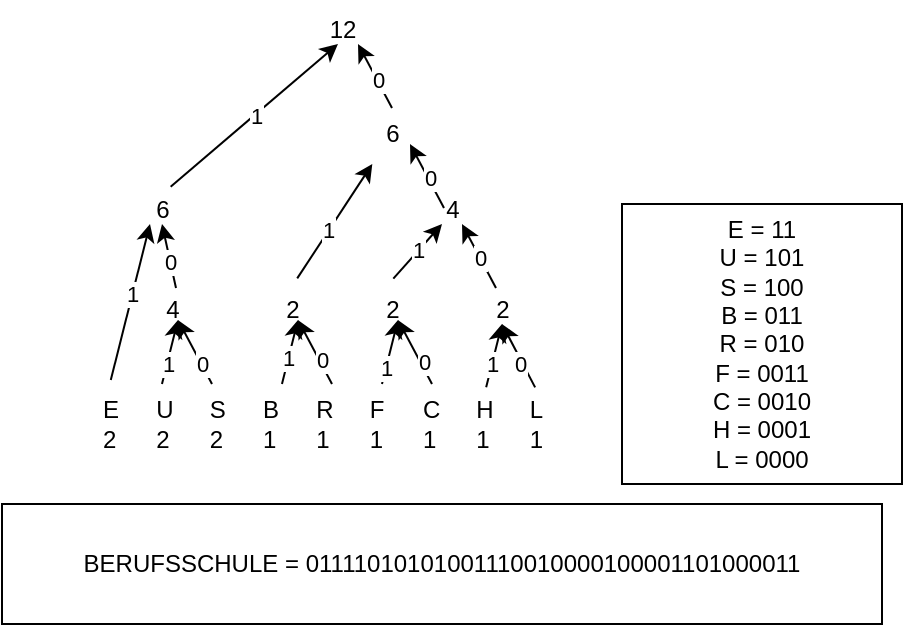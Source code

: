 <mxfile version="27.0.6">
  <diagram name="Page-1" id="kVJcbrA66kRifm9ryKdU">
    <mxGraphModel dx="751" dy="403" grid="1" gridSize="10" guides="1" tooltips="1" connect="1" arrows="1" fold="1" page="1" pageScale="1" pageWidth="850" pageHeight="1100" math="0" shadow="0">
      <root>
        <mxCell id="0" />
        <mxCell id="1" parent="0" />
        <mxCell id="QJYJSjYAzRtOkRn06Br5-1" value="&lt;div&gt;E&lt;span style=&quot;white-space: pre;&quot;&gt;&#x9;&lt;/span&gt;U&lt;span style=&quot;white-space: pre;&quot;&gt;&#x9;&lt;/span&gt;S&lt;span style=&quot;white-space: pre;&quot;&gt;&#x9;&lt;/span&gt;B&lt;span style=&quot;white-space: pre;&quot;&gt;&#x9;&lt;/span&gt;R&lt;span style=&quot;white-space: pre;&quot;&gt;&#x9;&lt;/span&gt;F&lt;span style=&quot;white-space: pre;&quot;&gt;&#x9;&lt;/span&gt;C&lt;span style=&quot;white-space: pre;&quot;&gt;&#x9;&lt;/span&gt;H&lt;span style=&quot;white-space: pre;&quot;&gt;&#x9;&lt;/span&gt;L&lt;/div&gt;&lt;div&gt;2&lt;span style=&quot;white-space: pre;&quot;&gt;&#x9;&lt;/span&gt;2&lt;span style=&quot;white-space: pre;&quot;&gt;&#x9;&lt;/span&gt;2&lt;span style=&quot;white-space: pre;&quot;&gt;&#x9;&lt;/span&gt;1&lt;span style=&quot;white-space: pre;&quot;&gt;&#x9;&lt;/span&gt;1&lt;span style=&quot;white-space: pre;&quot;&gt;&lt;span style=&quot;white-space: pre;&quot;&gt;&#x9;&lt;/span&gt;1&#x9;&lt;/span&gt;1&lt;span style=&quot;white-space: pre;&quot;&gt;&#x9;&lt;/span&gt;1&lt;span style=&quot;white-space: pre;&quot;&gt;&#x9;&lt;/span&gt;1&lt;/div&gt;" style="text;html=1;align=center;verticalAlign=middle;resizable=0;points=[];autosize=1;strokeColor=none;fillColor=none;" vertex="1" parent="1">
          <mxGeometry x="270" y="400" width="240" height="40" as="geometry" />
        </mxCell>
        <mxCell id="QJYJSjYAzRtOkRn06Br5-6" value="" style="endArrow=classic;html=1;rounded=0;exitX=0.944;exitY=0.042;exitDx=0;exitDy=0;exitPerimeter=0;" edge="1" parent="1" source="QJYJSjYAzRtOkRn06Br5-1">
          <mxGeometry width="50" height="50" relative="1" as="geometry">
            <mxPoint x="430" y="380" as="sourcePoint" />
            <mxPoint x="480" y="370" as="targetPoint" />
          </mxGeometry>
        </mxCell>
        <mxCell id="QJYJSjYAzRtOkRn06Br5-44" value="0" style="edgeLabel;html=1;align=center;verticalAlign=middle;resizable=0;points=[];" vertex="1" connectable="0" parent="QJYJSjYAzRtOkRn06Br5-6">
          <mxGeometry x="-0.201" y="1" relative="1" as="geometry">
            <mxPoint as="offset" />
          </mxGeometry>
        </mxCell>
        <mxCell id="QJYJSjYAzRtOkRn06Br5-7" value="" style="endArrow=classic;html=1;rounded=0;exitX=0.842;exitY=0.042;exitDx=0;exitDy=0;exitPerimeter=0;" edge="1" parent="1" source="QJYJSjYAzRtOkRn06Br5-1">
          <mxGeometry width="50" height="50" relative="1" as="geometry">
            <mxPoint x="497" y="412" as="sourcePoint" />
            <mxPoint x="480" y="370" as="targetPoint" />
          </mxGeometry>
        </mxCell>
        <mxCell id="QJYJSjYAzRtOkRn06Br5-43" value="1" style="edgeLabel;html=1;align=center;verticalAlign=middle;resizable=0;points=[];" vertex="1" connectable="0" parent="QJYJSjYAzRtOkRn06Br5-7">
          <mxGeometry x="-0.248" relative="1" as="geometry">
            <mxPoint as="offset" />
          </mxGeometry>
        </mxCell>
        <mxCell id="QJYJSjYAzRtOkRn06Br5-8" value="2" style="text;html=1;align=center;verticalAlign=middle;resizable=0;points=[];autosize=1;strokeColor=none;fillColor=none;" vertex="1" parent="1">
          <mxGeometry x="465" y="348" width="30" height="30" as="geometry" />
        </mxCell>
        <mxCell id="QJYJSjYAzRtOkRn06Br5-9" value="" style="endArrow=classic;html=1;rounded=0;exitX=0.944;exitY=0.042;exitDx=0;exitDy=0;exitPerimeter=0;" edge="1" parent="1">
          <mxGeometry width="50" height="50" relative="1" as="geometry">
            <mxPoint x="445" y="400" as="sourcePoint" />
            <mxPoint x="428" y="368" as="targetPoint" />
          </mxGeometry>
        </mxCell>
        <mxCell id="QJYJSjYAzRtOkRn06Br5-42" value="0" style="edgeLabel;html=1;align=center;verticalAlign=middle;resizable=0;points=[];" vertex="1" connectable="0" parent="QJYJSjYAzRtOkRn06Br5-9">
          <mxGeometry x="-0.343" y="-1" relative="1" as="geometry">
            <mxPoint as="offset" />
          </mxGeometry>
        </mxCell>
        <mxCell id="QJYJSjYAzRtOkRn06Br5-10" value="" style="endArrow=classic;html=1;rounded=0;exitX=0.842;exitY=0.042;exitDx=0;exitDy=0;exitPerimeter=0;" edge="1" parent="1">
          <mxGeometry width="50" height="50" relative="1" as="geometry">
            <mxPoint x="420" y="400" as="sourcePoint" />
            <mxPoint x="428" y="368" as="targetPoint" />
          </mxGeometry>
        </mxCell>
        <mxCell id="QJYJSjYAzRtOkRn06Br5-41" value="1" style="edgeLabel;html=1;align=center;verticalAlign=middle;resizable=0;points=[];" vertex="1" connectable="0" parent="QJYJSjYAzRtOkRn06Br5-10">
          <mxGeometry x="-0.485" relative="1" as="geometry">
            <mxPoint as="offset" />
          </mxGeometry>
        </mxCell>
        <mxCell id="QJYJSjYAzRtOkRn06Br5-11" value="2" style="text;html=1;align=center;verticalAlign=middle;resizable=0;points=[];autosize=1;strokeColor=none;fillColor=none;" vertex="1" parent="1">
          <mxGeometry x="410" y="348" width="30" height="30" as="geometry" />
        </mxCell>
        <mxCell id="QJYJSjYAzRtOkRn06Br5-12" value="" style="endArrow=classic;html=1;rounded=0;exitX=0.944;exitY=0.042;exitDx=0;exitDy=0;exitPerimeter=0;" edge="1" parent="1">
          <mxGeometry width="50" height="50" relative="1" as="geometry">
            <mxPoint x="395" y="400" as="sourcePoint" />
            <mxPoint x="378" y="368" as="targetPoint" />
          </mxGeometry>
        </mxCell>
        <mxCell id="QJYJSjYAzRtOkRn06Br5-40" value="0" style="edgeLabel;html=1;align=center;verticalAlign=middle;resizable=0;points=[];" vertex="1" connectable="0" parent="QJYJSjYAzRtOkRn06Br5-12">
          <mxGeometry x="-0.261" y="-1" relative="1" as="geometry">
            <mxPoint as="offset" />
          </mxGeometry>
        </mxCell>
        <mxCell id="QJYJSjYAzRtOkRn06Br5-13" value="" style="endArrow=classic;html=1;rounded=0;exitX=0.842;exitY=0.042;exitDx=0;exitDy=0;exitPerimeter=0;" edge="1" parent="1">
          <mxGeometry width="50" height="50" relative="1" as="geometry">
            <mxPoint x="370" y="400" as="sourcePoint" />
            <mxPoint x="378" y="368" as="targetPoint" />
          </mxGeometry>
        </mxCell>
        <mxCell id="QJYJSjYAzRtOkRn06Br5-39" value="1" style="edgeLabel;html=1;align=center;verticalAlign=middle;resizable=0;points=[];" vertex="1" connectable="0" parent="QJYJSjYAzRtOkRn06Br5-13">
          <mxGeometry x="-0.186" y="1" relative="1" as="geometry">
            <mxPoint as="offset" />
          </mxGeometry>
        </mxCell>
        <mxCell id="QJYJSjYAzRtOkRn06Br5-14" value="2" style="text;html=1;align=center;verticalAlign=middle;resizable=0;points=[];autosize=1;strokeColor=none;fillColor=none;" vertex="1" parent="1">
          <mxGeometry x="360" y="348" width="30" height="30" as="geometry" />
        </mxCell>
        <mxCell id="QJYJSjYAzRtOkRn06Br5-15" value="" style="endArrow=classic;html=1;rounded=0;exitX=0.944;exitY=0.042;exitDx=0;exitDy=0;exitPerimeter=0;" edge="1" parent="1">
          <mxGeometry width="50" height="50" relative="1" as="geometry">
            <mxPoint x="477" y="352" as="sourcePoint" />
            <mxPoint x="460" y="320" as="targetPoint" />
          </mxGeometry>
        </mxCell>
        <mxCell id="QJYJSjYAzRtOkRn06Br5-45" value="0" style="edgeLabel;html=1;align=center;verticalAlign=middle;resizable=0;points=[];" vertex="1" connectable="0" parent="QJYJSjYAzRtOkRn06Br5-15">
          <mxGeometry x="-0.069" relative="1" as="geometry">
            <mxPoint as="offset" />
          </mxGeometry>
        </mxCell>
        <mxCell id="QJYJSjYAzRtOkRn06Br5-16" value="" style="endArrow=classic;html=1;rounded=0;exitX=0.522;exitY=-0.022;exitDx=0;exitDy=0;exitPerimeter=0;" edge="1" parent="1" source="QJYJSjYAzRtOkRn06Br5-11">
          <mxGeometry width="50" height="50" relative="1" as="geometry">
            <mxPoint x="442" y="352" as="sourcePoint" />
            <mxPoint x="450" y="320" as="targetPoint" />
          </mxGeometry>
        </mxCell>
        <mxCell id="QJYJSjYAzRtOkRn06Br5-46" value="1" style="edgeLabel;html=1;align=center;verticalAlign=middle;resizable=0;points=[];" vertex="1" connectable="0" parent="QJYJSjYAzRtOkRn06Br5-16">
          <mxGeometry x="0.05" y="1" relative="1" as="geometry">
            <mxPoint as="offset" />
          </mxGeometry>
        </mxCell>
        <mxCell id="QJYJSjYAzRtOkRn06Br5-17" value="4" style="text;html=1;align=center;verticalAlign=middle;resizable=0;points=[];autosize=1;strokeColor=none;fillColor=none;" vertex="1" parent="1">
          <mxGeometry x="440" y="298" width="30" height="30" as="geometry" />
        </mxCell>
        <mxCell id="QJYJSjYAzRtOkRn06Br5-19" value="" style="endArrow=classic;html=1;rounded=0;exitX=0.587;exitY=-0.027;exitDx=0;exitDy=0;exitPerimeter=0;" edge="1" parent="1" source="QJYJSjYAzRtOkRn06Br5-14" target="QJYJSjYAzRtOkRn06Br5-29">
          <mxGeometry width="50" height="50" relative="1" as="geometry">
            <mxPoint x="374" y="347" as="sourcePoint" />
            <mxPoint x="398" y="320" as="targetPoint" />
          </mxGeometry>
        </mxCell>
        <mxCell id="QJYJSjYAzRtOkRn06Br5-49" value="1" style="edgeLabel;html=1;align=center;verticalAlign=middle;resizable=0;points=[];" vertex="1" connectable="0" parent="QJYJSjYAzRtOkRn06Br5-19">
          <mxGeometry x="-0.162" y="1" relative="1" as="geometry">
            <mxPoint as="offset" />
          </mxGeometry>
        </mxCell>
        <mxCell id="QJYJSjYAzRtOkRn06Br5-21" value="" style="endArrow=classic;html=1;rounded=0;exitX=0.944;exitY=0.042;exitDx=0;exitDy=0;exitPerimeter=0;" edge="1" parent="1">
          <mxGeometry width="50" height="50" relative="1" as="geometry">
            <mxPoint x="317" y="352" as="sourcePoint" />
            <mxPoint x="310" y="320" as="targetPoint" />
          </mxGeometry>
        </mxCell>
        <mxCell id="QJYJSjYAzRtOkRn06Br5-36" value="0" style="edgeLabel;html=1;align=center;verticalAlign=middle;resizable=0;points=[];" vertex="1" connectable="0" parent="QJYJSjYAzRtOkRn06Br5-21">
          <mxGeometry x="-0.181" relative="1" as="geometry">
            <mxPoint as="offset" />
          </mxGeometry>
        </mxCell>
        <mxCell id="QJYJSjYAzRtOkRn06Br5-22" value="" style="endArrow=classic;html=1;rounded=0;exitX=0.06;exitY=-0.05;exitDx=0;exitDy=0;exitPerimeter=0;" edge="1" parent="1" source="QJYJSjYAzRtOkRn06Br5-1">
          <mxGeometry width="50" height="50" relative="1" as="geometry">
            <mxPoint x="280" y="347" as="sourcePoint" />
            <mxPoint x="304" y="320" as="targetPoint" />
          </mxGeometry>
        </mxCell>
        <mxCell id="QJYJSjYAzRtOkRn06Br5-35" value="1" style="edgeLabel;html=1;align=center;verticalAlign=middle;resizable=0;points=[];" vertex="1" connectable="0" parent="QJYJSjYAzRtOkRn06Br5-22">
          <mxGeometry x="0.105" y="1" relative="1" as="geometry">
            <mxPoint as="offset" />
          </mxGeometry>
        </mxCell>
        <mxCell id="QJYJSjYAzRtOkRn06Br5-23" value="" style="endArrow=classic;html=1;rounded=0;exitX=0.944;exitY=0.042;exitDx=0;exitDy=0;exitPerimeter=0;" edge="1" parent="1">
          <mxGeometry width="50" height="50" relative="1" as="geometry">
            <mxPoint x="335" y="400" as="sourcePoint" />
            <mxPoint x="318" y="368" as="targetPoint" />
          </mxGeometry>
        </mxCell>
        <mxCell id="QJYJSjYAzRtOkRn06Br5-38" value="0" style="edgeLabel;html=1;align=center;verticalAlign=middle;resizable=0;points=[];" vertex="1" connectable="0" parent="QJYJSjYAzRtOkRn06Br5-23">
          <mxGeometry x="-0.342" relative="1" as="geometry">
            <mxPoint as="offset" />
          </mxGeometry>
        </mxCell>
        <mxCell id="QJYJSjYAzRtOkRn06Br5-24" value="" style="endArrow=classic;html=1;rounded=0;exitX=0.842;exitY=0.042;exitDx=0;exitDy=0;exitPerimeter=0;" edge="1" parent="1">
          <mxGeometry width="50" height="50" relative="1" as="geometry">
            <mxPoint x="310" y="400" as="sourcePoint" />
            <mxPoint x="318" y="368" as="targetPoint" />
          </mxGeometry>
        </mxCell>
        <mxCell id="QJYJSjYAzRtOkRn06Br5-37" value="1" style="edgeLabel;html=1;align=center;verticalAlign=middle;resizable=0;points=[];" vertex="1" connectable="0" parent="QJYJSjYAzRtOkRn06Br5-24">
          <mxGeometry x="-0.319" relative="1" as="geometry">
            <mxPoint as="offset" />
          </mxGeometry>
        </mxCell>
        <mxCell id="QJYJSjYAzRtOkRn06Br5-25" value="4" style="text;html=1;align=center;verticalAlign=middle;resizable=0;points=[];autosize=1;strokeColor=none;fillColor=none;" vertex="1" parent="1">
          <mxGeometry x="300" y="348" width="30" height="30" as="geometry" />
        </mxCell>
        <mxCell id="QJYJSjYAzRtOkRn06Br5-26" value="6" style="text;html=1;align=center;verticalAlign=middle;resizable=0;points=[];autosize=1;strokeColor=none;fillColor=none;" vertex="1" parent="1">
          <mxGeometry x="295" y="298" width="30" height="30" as="geometry" />
        </mxCell>
        <mxCell id="QJYJSjYAzRtOkRn06Br5-27" value="" style="endArrow=classic;html=1;rounded=0;exitX=0.944;exitY=0.042;exitDx=0;exitDy=0;exitPerimeter=0;" edge="1" parent="1">
          <mxGeometry width="50" height="50" relative="1" as="geometry">
            <mxPoint x="451" y="312" as="sourcePoint" />
            <mxPoint x="434" y="280" as="targetPoint" />
          </mxGeometry>
        </mxCell>
        <mxCell id="QJYJSjYAzRtOkRn06Br5-47" value="0" style="edgeLabel;html=1;align=center;verticalAlign=middle;resizable=0;points=[];" vertex="1" connectable="0" parent="QJYJSjYAzRtOkRn06Br5-27">
          <mxGeometry x="-0.071" y="-1" relative="1" as="geometry">
            <mxPoint as="offset" />
          </mxGeometry>
        </mxCell>
        <mxCell id="QJYJSjYAzRtOkRn06Br5-29" value="6" style="text;html=1;align=center;verticalAlign=middle;resizable=0;points=[];autosize=1;strokeColor=none;fillColor=none;" vertex="1" parent="1">
          <mxGeometry x="410" y="260" width="30" height="30" as="geometry" />
        </mxCell>
        <mxCell id="QJYJSjYAzRtOkRn06Br5-30" value="" style="endArrow=classic;html=1;rounded=0;exitX=0.944;exitY=0.042;exitDx=0;exitDy=0;exitPerimeter=0;" edge="1" parent="1">
          <mxGeometry width="50" height="50" relative="1" as="geometry">
            <mxPoint x="425" y="262" as="sourcePoint" />
            <mxPoint x="408" y="230" as="targetPoint" />
          </mxGeometry>
        </mxCell>
        <mxCell id="QJYJSjYAzRtOkRn06Br5-34" value="0" style="edgeLabel;html=1;align=center;verticalAlign=middle;resizable=0;points=[];" vertex="1" connectable="0" parent="QJYJSjYAzRtOkRn06Br5-30">
          <mxGeometry x="-0.111" relative="1" as="geometry">
            <mxPoint as="offset" />
          </mxGeometry>
        </mxCell>
        <mxCell id="QJYJSjYAzRtOkRn06Br5-31" value="" style="endArrow=classic;html=1;rounded=0;exitX=0.644;exitY=0.111;exitDx=0;exitDy=0;exitPerimeter=0;" edge="1" parent="1" source="QJYJSjYAzRtOkRn06Br5-26">
          <mxGeometry width="50" height="50" relative="1" as="geometry">
            <mxPoint x="374" y="257" as="sourcePoint" />
            <mxPoint x="398" y="230" as="targetPoint" />
          </mxGeometry>
        </mxCell>
        <mxCell id="QJYJSjYAzRtOkRn06Br5-33" value="1" style="edgeLabel;html=1;align=center;verticalAlign=middle;resizable=0;points=[];" vertex="1" connectable="0" parent="QJYJSjYAzRtOkRn06Br5-31">
          <mxGeometry x="0.012" y="-1" relative="1" as="geometry">
            <mxPoint as="offset" />
          </mxGeometry>
        </mxCell>
        <mxCell id="QJYJSjYAzRtOkRn06Br5-32" value="12" style="text;html=1;align=center;verticalAlign=middle;resizable=0;points=[];autosize=1;strokeColor=none;fillColor=none;" vertex="1" parent="1">
          <mxGeometry x="380" y="208" width="40" height="30" as="geometry" />
        </mxCell>
        <mxCell id="QJYJSjYAzRtOkRn06Br5-51" value="&lt;div&gt;E = 11&lt;/div&gt;&lt;div&gt;U = 101&lt;/div&gt;&lt;div&gt;S = 100&lt;/div&gt;&lt;div&gt;B = 011&lt;/div&gt;&lt;div&gt;R = 010&lt;/div&gt;&lt;div&gt;F = 0011&lt;/div&gt;&lt;div&gt;C = 0010&lt;/div&gt;&lt;div&gt;H = 0001&lt;/div&gt;&lt;div&gt;L = 0000&lt;/div&gt;" style="whiteSpace=wrap;html=1;aspect=fixed;" vertex="1" parent="1">
          <mxGeometry x="540" y="310" width="140" height="140" as="geometry" />
        </mxCell>
        <mxCell id="QJYJSjYAzRtOkRn06Br5-52" value="BERUFSSCHULE = 01111010101001110010000100001101000011" style="rounded=0;whiteSpace=wrap;html=1;" vertex="1" parent="1">
          <mxGeometry x="230" y="460" width="440" height="60" as="geometry" />
        </mxCell>
      </root>
    </mxGraphModel>
  </diagram>
</mxfile>
